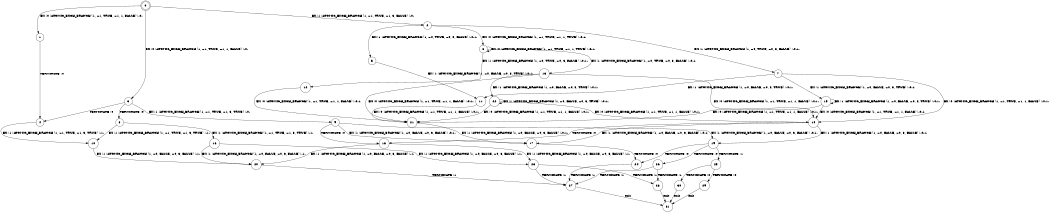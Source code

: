 digraph BCG {
size = "7, 10.5";
center = TRUE;
node [shape = circle];
0 [peripheries = 2];
0 -> 1 [label = "EX !0 !ATOMIC_EXCH_BRANCH (1, +1, TRUE, +1, 1, FALSE) !:0:"];
0 -> 2 [label = "EX !1 !ATOMIC_EXCH_BRANCH (1, +1, TRUE, +1, 3, FALSE) !:0:"];
0 -> 3 [label = "EX !0 !ATOMIC_EXCH_BRANCH (1, +1, TRUE, +1, 1, FALSE) !:0:"];
1 -> 4 [label = "TERMINATE !0"];
2 -> 5 [label = "EX !1 !ATOMIC_EXCH_BRANCH (1, +0, TRUE, +0, 3, FALSE) !:0:1:"];
2 -> 6 [label = "EX !0 !ATOMIC_EXCH_BRANCH (1, +1, TRUE, +1, 1, TRUE) !:0:1:"];
2 -> 7 [label = "EX !1 !ATOMIC_EXCH_BRANCH (1, +0, TRUE, +0, 3, FALSE) !:0:1:"];
3 -> 4 [label = "TERMINATE !0"];
3 -> 8 [label = "TERMINATE !0"];
3 -> 9 [label = "EX !1 !ATOMIC_EXCH_BRANCH (1, +1, TRUE, +1, 3, TRUE) !:0:"];
4 -> 10 [label = "EX !1 !ATOMIC_EXCH_BRANCH (1, +1, TRUE, +1, 3, TRUE) !:1:"];
5 -> 11 [label = "EX !1 !ATOMIC_EXCH_BRANCH (1, +0, FALSE, +0, 3, TRUE) !:0:1:"];
6 -> 12 [label = "EX !1 !ATOMIC_EXCH_BRANCH (1, +0, TRUE, +0, 3, FALSE) !:0:1:"];
6 -> 13 [label = "EX !1 !ATOMIC_EXCH_BRANCH (1, +0, TRUE, +0, 3, FALSE) !:0:1:"];
6 -> 6 [label = "EX !0 !ATOMIC_EXCH_BRANCH (1, +1, TRUE, +1, 1, TRUE) !:0:1:"];
7 -> 11 [label = "EX !1 !ATOMIC_EXCH_BRANCH (1, +0, FALSE, +0, 3, TRUE) !:0:1:"];
7 -> 14 [label = "EX !0 !ATOMIC_EXCH_BRANCH (1, +1, TRUE, +1, 1, FALSE) !:0:1:"];
7 -> 15 [label = "EX !1 !ATOMIC_EXCH_BRANCH (1, +0, FALSE, +0, 3, TRUE) !:0:1:"];
8 -> 10 [label = "EX !1 !ATOMIC_EXCH_BRANCH (1, +1, TRUE, +1, 3, TRUE) !:1:"];
8 -> 16 [label = "EX !1 !ATOMIC_EXCH_BRANCH (1, +1, TRUE, +1, 3, TRUE) !:1:"];
9 -> 17 [label = "EX !1 !ATOMIC_EXCH_BRANCH (1, +0, FALSE, +0, 3, FALSE) !:0:1:"];
9 -> 18 [label = "TERMINATE !0"];
9 -> 19 [label = "EX !1 !ATOMIC_EXCH_BRANCH (1, +0, FALSE, +0, 3, FALSE) !:0:1:"];
10 -> 20 [label = "EX !1 !ATOMIC_EXCH_BRANCH (1, +0, FALSE, +0, 3, FALSE) !:1:"];
11 -> 21 [label = "EX !0 !ATOMIC_EXCH_BRANCH (1, +1, TRUE, +1, 1, FALSE) !:0:1:"];
12 -> 21 [label = "EX !0 !ATOMIC_EXCH_BRANCH (1, +1, TRUE, +1, 1, FALSE) !:0:1:"];
13 -> 21 [label = "EX !0 !ATOMIC_EXCH_BRANCH (1, +1, TRUE, +1, 1, FALSE) !:0:1:"];
13 -> 22 [label = "EX !1 !ATOMIC_EXCH_BRANCH (1, +0, FALSE, +0, 3, TRUE) !:0:1:"];
13 -> 14 [label = "EX !0 !ATOMIC_EXCH_BRANCH (1, +1, TRUE, +1, 1, FALSE) !:0:1:"];
14 -> 17 [label = "EX !1 !ATOMIC_EXCH_BRANCH (1, +0, FALSE, +0, 3, FALSE) !:0:1:"];
14 -> 18 [label = "TERMINATE !0"];
14 -> 19 [label = "EX !1 !ATOMIC_EXCH_BRANCH (1, +0, FALSE, +0, 3, FALSE) !:0:1:"];
15 -> 21 [label = "EX !0 !ATOMIC_EXCH_BRANCH (1, +1, TRUE, +1, 1, FALSE) !:0:1:"];
15 -> 14 [label = "EX !0 !ATOMIC_EXCH_BRANCH (1, +1, TRUE, +1, 1, FALSE) !:0:1:"];
15 -> 15 [label = "EX !1 !ATOMIC_EXCH_BRANCH (1, +0, FALSE, +0, 3, TRUE) !:0:1:"];
16 -> 20 [label = "EX !1 !ATOMIC_EXCH_BRANCH (1, +0, FALSE, +0, 3, FALSE) !:1:"];
16 -> 23 [label = "EX !1 !ATOMIC_EXCH_BRANCH (1, +0, FALSE, +0, 3, FALSE) !:1:"];
17 -> 24 [label = "TERMINATE !0"];
18 -> 20 [label = "EX !1 !ATOMIC_EXCH_BRANCH (1, +0, FALSE, +0, 3, FALSE) !:1:"];
18 -> 23 [label = "EX !1 !ATOMIC_EXCH_BRANCH (1, +0, FALSE, +0, 3, FALSE) !:1:"];
19 -> 24 [label = "TERMINATE !0"];
19 -> 25 [label = "TERMINATE !1"];
19 -> 26 [label = "TERMINATE !0"];
20 -> 27 [label = "TERMINATE !1"];
21 -> 17 [label = "EX !1 !ATOMIC_EXCH_BRANCH (1, +0, FALSE, +0, 3, FALSE) !:0:1:"];
22 -> 21 [label = "EX !0 !ATOMIC_EXCH_BRANCH (1, +1, TRUE, +1, 1, FALSE) !:0:1:"];
22 -> 22 [label = "EX !1 !ATOMIC_EXCH_BRANCH (1, +0, FALSE, +0, 3, TRUE) !:0:1:"];
22 -> 14 [label = "EX !0 !ATOMIC_EXCH_BRANCH (1, +1, TRUE, +1, 1, FALSE) !:0:1:"];
23 -> 27 [label = "TERMINATE !1"];
23 -> 28 [label = "TERMINATE !1"];
24 -> 27 [label = "TERMINATE !1"];
25 -> 29 [label = "TERMINATE !0"];
25 -> 30 [label = "TERMINATE !0"];
26 -> 27 [label = "TERMINATE !1"];
26 -> 28 [label = "TERMINATE !1"];
27 -> 31 [label = "exit"];
28 -> 31 [label = "exit"];
29 -> 31 [label = "exit"];
30 -> 31 [label = "exit"];
}
